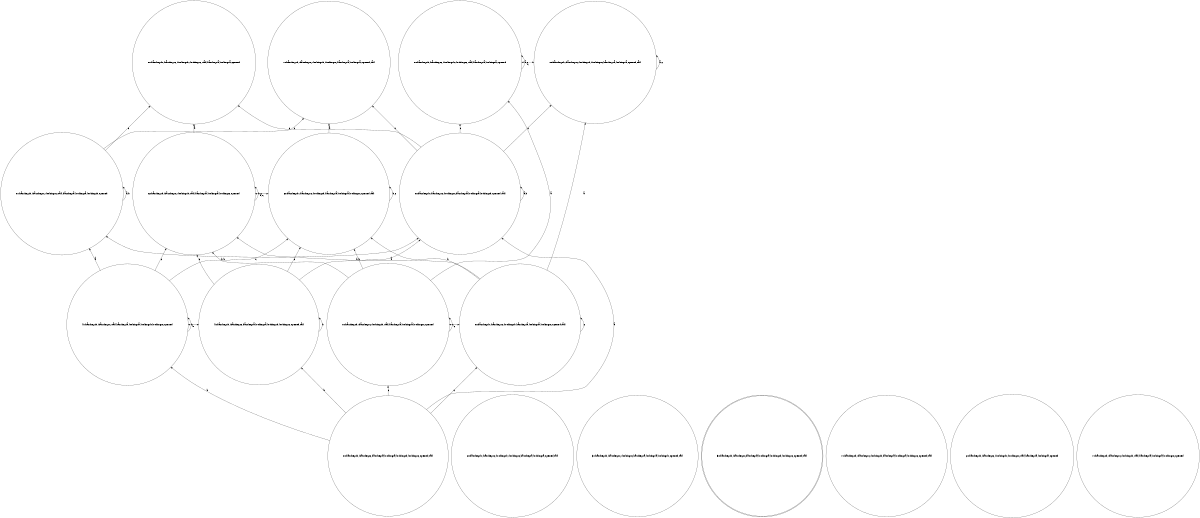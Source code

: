 digraph K_structure{
	rankdir=BT;
	size="8,5"
//WORLDS List:
	node [shape = circle] "0_-has_key_b,-has_key_c,-looking_c,-tail,has_key_a,looking_a,looking_b,opened";// (,-has_key_b,-has_key_c,-looking_c,-tail,has_key_a,looking_a,looking_b,opened)
	node [shape = circle] "1_-has_key_b,-has_key_c,-looking_b,-looking_c,has_key_a,looking_a,opened,tail";// (,-has_key_b,-has_key_c,-looking_b,-looking_c,has_key_a,looking_a,opened,tail)
	node [shape = circle] "2_-has_key_b,-has_key_c,-looking_b,-looking_c,has_key_a,looking_a,opened,tail";// (-has_key_b,-has_key_c,-looking_b,-looking_c,has_key_a,looking_a,opened,tail)
	node [shape = circle] "0_-has_key_b,-has_key_c,-looking_c,has_key_a,looking_a,looking_b,opened,tail";// (,-has_key_b,-has_key_c,-looking_c,has_key_a,looking_a,looking_b,opened,tail)
	node [shape = circle] "3_-has_key_b,-has_key_c,-looking_c,has_key_a,looking_a,looking_b,opened,tail";// (-has_key_b,-has_key_c,-looking_c,has_key_a,looking_a,looking_b,opened,tail)
	node [shape = circle] "4_-has_key_b,-has_key_c,has_key_a,looking_a,looking_b,looking_c,opened,tail";// (,-has_key_b,-has_key_c,has_key_a,looking_a,looking_b,looking_c,opened,tail)
	node [shape = doublecircle] "5_-has_key_b,-has_key_c,has_key_a,looking_a,looking_b,looking_c,opened,tail";// (-has_key_b,-has_key_c,has_key_a,looking_a,looking_b,looking_c,opened,tail)
	node [shape = circle] "4_-has_key_b,-has_key_c,-tail,has_key_a,looking_a,looking_b,looking_c,opened";// (,-has_key_b,-has_key_c,-tail,has_key_a,looking_a,looking_b,looking_c,opened)
	node [shape = circle] "6_-has_key_b,-has_key_c,-looking_b,has_key_a,looking_a,looking_c,opened,tail";// (,-has_key_b,-has_key_c,-looking_b,has_key_a,looking_a,looking_c,opened,tail)
	node [shape = circle] "7_-has_key_b,-has_key_c,-looking_b,has_key_a,looking_a,looking_c,opened,tail";// (-has_key_b,-has_key_c,-looking_b,has_key_a,looking_a,looking_c,opened,tail)
	node [shape = circle] "8_-has_key_b,-has_key_c,-looking_b,-looking_c,-tail,has_key_a,looking_a,opened";// (,-has_key_b,-has_key_c,-looking_b,-looking_c,-tail,has_key_a,looking_a,opened)
	node [shape = circle] "2_-has_key_b,-has_key_c,-looking_b,-looking_c,-tail,has_key_a,looking_a,opened";// (-has_key_b,-has_key_c,-looking_b,-looking_c,-tail,has_key_a,looking_a,opened)
	node [shape = circle] "6_-has_key_b,-has_key_c,-looking_b,-tail,has_key_a,looking_a,looking_c,opened";// (,-has_key_b,-has_key_c,-looking_b,-tail,has_key_a,looking_a,looking_c,opened)
	node [shape = circle] "7_-has_key_b,-has_key_c,-looking_b,-tail,has_key_a,looking_a,looking_c,opened";// (-has_key_b,-has_key_c,-looking_b,-tail,has_key_a,looking_a,looking_c,opened)


//RANKS List:
	{rank = same; "8_-has_key_b,-has_key_c,-looking_b,-looking_c,-tail,has_key_a,looking_a,opened"; }
	{rank = same; "0_-has_key_b,-has_key_c,-looking_c,-tail,has_key_a,looking_a,looking_b,opened"; "0_-has_key_b,-has_key_c,-looking_c,has_key_a,looking_a,looking_b,opened,tail"; }
	{rank = same; "1_-has_key_b,-has_key_c,-looking_b,-looking_c,has_key_a,looking_a,opened,tail"; }
	{rank = same; "6_-has_key_b,-has_key_c,-looking_b,has_key_a,looking_a,looking_c,opened,tail"; "6_-has_key_b,-has_key_c,-looking_b,-tail,has_key_a,looking_a,looking_c,opened"; }
	{rank = same; "4_-has_key_b,-has_key_c,has_key_a,looking_a,looking_b,looking_c,opened,tail"; "4_-has_key_b,-has_key_c,-tail,has_key_a,looking_a,looking_b,looking_c,opened"; }
	{rank = same; "0_-has_key_b,-has_key_c,-looking_c,has_key_a,looking_a,looking_b,opened,tail"; }
	{rank = same; "0_-has_key_b,-has_key_c,has_key_a,looking_a,looking_b,looking_c,opened,tail"; }
	{rank = same; "0_-has_key_b,-has_key_c,-looking_b,-looking_c,has_key_a,looking_a,opened,tail"; "0_-has_key_b,-has_key_c,-looking_b,-looking_c,-tail,has_key_a,looking_a,opened"; }
	{rank = same; "0_-has_key_b,-has_key_c,-looking_b,has_key_a,looking_a,looking_c,opened,tail"; "0_-has_key_b,-has_key_c,-looking_b,-tail,has_key_a,looking_a,looking_c,opened"; }


//EDGES List:
	"0_-has_key_b,-has_key_c,-looking_b,-looking_c,-tail,has_key_a,looking_a,opened" -> "0_-has_key_b,-has_key_c,-looking_b,-looking_c,-tail,has_key_a,looking_a,opened" [ label = "a,c" ];
	"0_-has_key_b,-has_key_c,-looking_b,-looking_c,has_key_a,looking_a,opened,tail" -> "0_-has_key_b,-has_key_c,-looking_b,-looking_c,has_key_a,looking_a,opened,tail" [ label = "a,c" ];
	"0_-has_key_b,-has_key_c,-looking_b,-tail,has_key_a,looking_a,looking_c,opened" -> "0_-has_key_b,-has_key_c,-looking_b,-looking_c,-tail,has_key_a,looking_a,opened" [ label = "a" ];
	"0_-has_key_b,-has_key_c,-looking_b,-tail,has_key_a,looking_a,looking_c,opened" -> "0_-has_key_b,-has_key_c,-looking_b,-tail,has_key_a,looking_a,looking_c,opened" [ label = "c" ];
	"0_-has_key_b,-has_key_c,-looking_b,-tail,has_key_a,looking_a,looking_c,opened" -> "6_-has_key_b,-has_key_c,-looking_b,-tail,has_key_a,looking_a,looking_c,opened" [ label = "b" ];
	"0_-has_key_b,-has_key_c,-looking_b,-tail,has_key_a,looking_a,looking_c,opened" -> "6_-has_key_b,-has_key_c,-looking_b,has_key_a,looking_a,looking_c,opened,tail" [ label = "b" ];
	"0_-has_key_b,-has_key_c,-looking_b,has_key_a,looking_a,looking_c,opened,tail" -> "0_-has_key_b,-has_key_c,-looking_b,-looking_c,has_key_a,looking_a,opened,tail" [ label = "a" ];
	"0_-has_key_b,-has_key_c,-looking_b,has_key_a,looking_a,looking_c,opened,tail" -> "0_-has_key_b,-has_key_c,-looking_b,has_key_a,looking_a,looking_c,opened,tail" [ label = "c" ];
	"0_-has_key_b,-has_key_c,-looking_b,has_key_a,looking_a,looking_c,opened,tail" -> "6_-has_key_b,-has_key_c,-looking_b,-tail,has_key_a,looking_a,looking_c,opened" [ label = "b" ];
	"0_-has_key_b,-has_key_c,-looking_b,has_key_a,looking_a,looking_c,opened,tail" -> "6_-has_key_b,-has_key_c,-looking_b,has_key_a,looking_a,looking_c,opened,tail" [ label = "b" ];
	"0_-has_key_b,-has_key_c,-looking_c,-tail,has_key_a,looking_a,looking_b,opened" -> "0_-has_key_b,-has_key_c,-looking_c,-tail,has_key_a,looking_a,looking_b,opened" [ label = "a,b" ];
	"0_-has_key_b,-has_key_c,-looking_c,-tail,has_key_a,looking_a,looking_b,opened" -> "1_-has_key_b,-has_key_c,-looking_b,-looking_c,has_key_a,looking_a,opened,tail" [ label = "c" ];
	"0_-has_key_b,-has_key_c,-looking_c,-tail,has_key_a,looking_a,looking_b,opened" -> "8_-has_key_b,-has_key_c,-looking_b,-looking_c,-tail,has_key_a,looking_a,opened" [ label = "c" ];
	"0_-has_key_b,-has_key_c,-looking_c,has_key_a,looking_a,looking_b,opened,tail" -> "0_-has_key_b,-has_key_c,-looking_b,-looking_c,-tail,has_key_a,looking_a,opened" [ label = "c" ];
	"0_-has_key_b,-has_key_c,-looking_c,has_key_a,looking_a,looking_b,opened,tail" -> "0_-has_key_b,-has_key_c,-looking_b,-looking_c,has_key_a,looking_a,opened,tail" [ label = "c" ];
	"0_-has_key_b,-has_key_c,-looking_c,has_key_a,looking_a,looking_b,opened,tail" -> "0_-has_key_b,-has_key_c,-looking_c,has_key_a,looking_a,looking_b,opened,tail" [ label = "a,b" ];
	"0_-has_key_b,-has_key_c,-looking_c,has_key_a,looking_a,looking_b,opened,tail" -> "1_-has_key_b,-has_key_c,-looking_b,-looking_c,has_key_a,looking_a,opened,tail" [ label = "c" ];
	"0_-has_key_b,-has_key_c,-looking_c,has_key_a,looking_a,looking_b,opened,tail" -> "8_-has_key_b,-has_key_c,-looking_b,-looking_c,-tail,has_key_a,looking_a,opened" [ label = "c" ];
	"0_-has_key_b,-has_key_c,has_key_a,looking_a,looking_b,looking_c,opened,tail" -> "0_-has_key_b,-has_key_c,-looking_b,-tail,has_key_a,looking_a,looking_c,opened" [ label = "c" ];
	"0_-has_key_b,-has_key_c,has_key_a,looking_a,looking_b,looking_c,opened,tail" -> "0_-has_key_b,-has_key_c,-looking_b,has_key_a,looking_a,looking_c,opened,tail" [ label = "c" ];
	"0_-has_key_b,-has_key_c,has_key_a,looking_a,looking_b,looking_c,opened,tail" -> "0_-has_key_b,-has_key_c,-looking_c,has_key_a,looking_a,looking_b,opened,tail" [ label = "a" ];
	"0_-has_key_b,-has_key_c,has_key_a,looking_a,looking_b,looking_c,opened,tail" -> "4_-has_key_b,-has_key_c,-tail,has_key_a,looking_a,looking_b,looking_c,opened" [ label = "b" ];
	"0_-has_key_b,-has_key_c,has_key_a,looking_a,looking_b,looking_c,opened,tail" -> "4_-has_key_b,-has_key_c,has_key_a,looking_a,looking_b,looking_c,opened,tail" [ label = "b" ];
	"4_-has_key_b,-has_key_c,-tail,has_key_a,looking_a,looking_b,looking_c,opened" -> "0_-has_key_b,-has_key_c,-looking_c,-tail,has_key_a,looking_a,looking_b,opened" [ label = "a" ];
	"4_-has_key_b,-has_key_c,-tail,has_key_a,looking_a,looking_b,looking_c,opened" -> "4_-has_key_b,-has_key_c,-tail,has_key_a,looking_a,looking_b,looking_c,opened" [ label = "b" ];
	"4_-has_key_b,-has_key_c,-tail,has_key_a,looking_a,looking_b,looking_c,opened" -> "6_-has_key_b,-has_key_c,-looking_b,-tail,has_key_a,looking_a,looking_c,opened" [ label = "c" ];
	"4_-has_key_b,-has_key_c,-tail,has_key_a,looking_a,looking_b,looking_c,opened" -> "6_-has_key_b,-has_key_c,-looking_b,has_key_a,looking_a,looking_c,opened,tail" [ label = "c" ];
	"4_-has_key_b,-has_key_c,has_key_a,looking_a,looking_b,looking_c,opened,tail" -> "0_-has_key_b,-has_key_c,-looking_c,has_key_a,looking_a,looking_b,opened,tail" [ label = "a" ];
	"4_-has_key_b,-has_key_c,has_key_a,looking_a,looking_b,looking_c,opened,tail" -> "4_-has_key_b,-has_key_c,has_key_a,looking_a,looking_b,looking_c,opened,tail" [ label = "b" ];
	"4_-has_key_b,-has_key_c,has_key_a,looking_a,looking_b,looking_c,opened,tail" -> "6_-has_key_b,-has_key_c,-looking_b,-tail,has_key_a,looking_a,looking_c,opened" [ label = "c" ];
	"4_-has_key_b,-has_key_c,has_key_a,looking_a,looking_b,looking_c,opened,tail" -> "6_-has_key_b,-has_key_c,-looking_b,has_key_a,looking_a,looking_c,opened,tail" [ label = "c" ];
	"6_-has_key_b,-has_key_c,-looking_b,-tail,has_key_a,looking_a,looking_c,opened" -> "6_-has_key_b,-has_key_c,-looking_b,-tail,has_key_a,looking_a,looking_c,opened" [ label = "b,c" ];
	"6_-has_key_b,-has_key_c,-looking_b,-tail,has_key_a,looking_a,looking_c,opened" -> "8_-has_key_b,-has_key_c,-looking_b,-looking_c,-tail,has_key_a,looking_a,opened" [ label = "a" ];
	"6_-has_key_b,-has_key_c,-looking_b,has_key_a,looking_a,looking_c,opened,tail" -> "1_-has_key_b,-has_key_c,-looking_b,-looking_c,has_key_a,looking_a,opened,tail" [ label = "a" ];
	"6_-has_key_b,-has_key_c,-looking_b,has_key_a,looking_a,looking_c,opened,tail" -> "6_-has_key_b,-has_key_c,-looking_b,has_key_a,looking_a,looking_c,opened,tail" [ label = "b,c" ];
	"0_-has_key_b,-has_key_c,-looking_b,-looking_c,-tail,has_key_a,looking_a,opened" -> "0_-has_key_b,-has_key_c,-looking_b,-looking_c,has_key_a,looking_a,opened,tail" [ dir=both label = "c" ];
	"0_-has_key_b,-has_key_c,-looking_b,-tail,has_key_a,looking_a,looking_c,opened" -> "0_-has_key_b,-has_key_c,-looking_b,has_key_a,looking_a,looking_c,opened,tail" [ dir=both label = "c" ];
	"0_-has_key_b,-has_key_c,-looking_c,-tail,has_key_a,looking_a,looking_b,opened" -> "0_-has_key_b,-has_key_c,-looking_c,has_key_a,looking_a,looking_b,opened,tail" [ dir=both label = "b" ];
	"4_-has_key_b,-has_key_c,-tail,has_key_a,looking_a,looking_b,looking_c,opened" -> "4_-has_key_b,-has_key_c,has_key_a,looking_a,looking_b,looking_c,opened,tail" [ dir=both label = "b" ];
	"6_-has_key_b,-has_key_c,-looking_b,-tail,has_key_a,looking_a,looking_c,opened" -> "6_-has_key_b,-has_key_c,-looking_b,has_key_a,looking_a,looking_c,opened,tail" [ dir=both label = "b,c" ];
}
